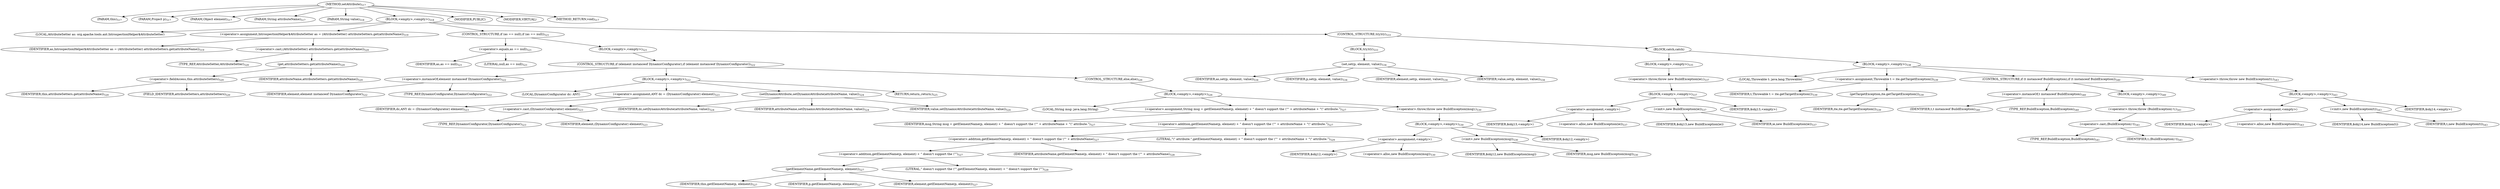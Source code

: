 digraph "setAttribute" {  
"789" [label = <(METHOD,setAttribute)<SUB>517</SUB>> ]
"21" [label = <(PARAM,this)<SUB>517</SUB>> ]
"790" [label = <(PARAM,Project p)<SUB>517</SUB>> ]
"791" [label = <(PARAM,Object element)<SUB>517</SUB>> ]
"792" [label = <(PARAM,String attributeName)<SUB>517</SUB>> ]
"793" [label = <(PARAM,String value)<SUB>518</SUB>> ]
"794" [label = <(BLOCK,&lt;empty&gt;,&lt;empty&gt;)<SUB>518</SUB>> ]
"795" [label = <(LOCAL,AttributeSetter as: org.apache.tools.ant.IntrospectionHelper$AttributeSetter)> ]
"796" [label = <(&lt;operator&gt;.assignment,IntrospectionHelper$AttributeSetter as = (AttributeSetter) attributeSetters.get(attributeName))<SUB>519</SUB>> ]
"797" [label = <(IDENTIFIER,as,IntrospectionHelper$AttributeSetter as = (AttributeSetter) attributeSetters.get(attributeName))<SUB>519</SUB>> ]
"798" [label = <(&lt;operator&gt;.cast,(AttributeSetter) attributeSetters.get(attributeName))<SUB>520</SUB>> ]
"799" [label = <(TYPE_REF,AttributeSetter,AttributeSetter)<SUB>520</SUB>> ]
"800" [label = <(get,attributeSetters.get(attributeName))<SUB>520</SUB>> ]
"801" [label = <(&lt;operator&gt;.fieldAccess,this.attributeSetters)<SUB>520</SUB>> ]
"802" [label = <(IDENTIFIER,this,attributeSetters.get(attributeName))<SUB>520</SUB>> ]
"803" [label = <(FIELD_IDENTIFIER,attributeSetters,attributeSetters)<SUB>520</SUB>> ]
"804" [label = <(IDENTIFIER,attributeName,attributeSetters.get(attributeName))<SUB>520</SUB>> ]
"805" [label = <(CONTROL_STRUCTURE,if (as == null),if (as == null))<SUB>521</SUB>> ]
"806" [label = <(&lt;operator&gt;.equals,as == null)<SUB>521</SUB>> ]
"807" [label = <(IDENTIFIER,as,as == null)<SUB>521</SUB>> ]
"808" [label = <(LITERAL,null,as == null)<SUB>521</SUB>> ]
"809" [label = <(BLOCK,&lt;empty&gt;,&lt;empty&gt;)<SUB>521</SUB>> ]
"810" [label = <(CONTROL_STRUCTURE,if (element instanceof DynamicConfigurator),if (element instanceof DynamicConfigurator))<SUB>522</SUB>> ]
"811" [label = <(&lt;operator&gt;.instanceOf,element instanceof DynamicConfigurator)<SUB>522</SUB>> ]
"812" [label = <(IDENTIFIER,element,element instanceof DynamicConfigurator)<SUB>522</SUB>> ]
"813" [label = <(TYPE_REF,DynamicConfigurator,DynamicConfigurator)<SUB>522</SUB>> ]
"814" [label = <(BLOCK,&lt;empty&gt;,&lt;empty&gt;)<SUB>522</SUB>> ]
"815" [label = <(LOCAL,DynamicConfigurator dc: ANY)> ]
"816" [label = <(&lt;operator&gt;.assignment,ANY dc = (DynamicConfigurator) element)<SUB>523</SUB>> ]
"817" [label = <(IDENTIFIER,dc,ANY dc = (DynamicConfigurator) element)<SUB>523</SUB>> ]
"818" [label = <(&lt;operator&gt;.cast,(DynamicConfigurator) element)<SUB>523</SUB>> ]
"819" [label = <(TYPE_REF,DynamicConfigurator,DynamicConfigurator)<SUB>523</SUB>> ]
"820" [label = <(IDENTIFIER,element,(DynamicConfigurator) element)<SUB>523</SUB>> ]
"821" [label = <(setDynamicAttribute,setDynamicAttribute(attributeName, value))<SUB>524</SUB>> ]
"822" [label = <(IDENTIFIER,dc,setDynamicAttribute(attributeName, value))<SUB>524</SUB>> ]
"823" [label = <(IDENTIFIER,attributeName,setDynamicAttribute(attributeName, value))<SUB>524</SUB>> ]
"824" [label = <(IDENTIFIER,value,setDynamicAttribute(attributeName, value))<SUB>524</SUB>> ]
"825" [label = <(RETURN,return;,return;)<SUB>525</SUB>> ]
"826" [label = <(CONTROL_STRUCTURE,else,else)<SUB>526</SUB>> ]
"827" [label = <(BLOCK,&lt;empty&gt;,&lt;empty&gt;)<SUB>526</SUB>> ]
"828" [label = <(LOCAL,String msg: java.lang.String)> ]
"829" [label = <(&lt;operator&gt;.assignment,String msg = getElementName(p, element) + &quot; doesn't support the \&quot;&quot; + attributeName + &quot;\&quot; attribute.&quot;)<SUB>527</SUB>> ]
"830" [label = <(IDENTIFIER,msg,String msg = getElementName(p, element) + &quot; doesn't support the \&quot;&quot; + attributeName + &quot;\&quot; attribute.&quot;)<SUB>527</SUB>> ]
"831" [label = <(&lt;operator&gt;.addition,getElementName(p, element) + &quot; doesn't support the \&quot;&quot; + attributeName + &quot;\&quot; attribute.&quot;)<SUB>527</SUB>> ]
"832" [label = <(&lt;operator&gt;.addition,getElementName(p, element) + &quot; doesn't support the \&quot;&quot; + attributeName)<SUB>527</SUB>> ]
"833" [label = <(&lt;operator&gt;.addition,getElementName(p, element) + &quot; doesn't support the \&quot;&quot;)<SUB>527</SUB>> ]
"834" [label = <(getElementName,getElementName(p, element))<SUB>527</SUB>> ]
"20" [label = <(IDENTIFIER,this,getElementName(p, element))<SUB>527</SUB>> ]
"835" [label = <(IDENTIFIER,p,getElementName(p, element))<SUB>527</SUB>> ]
"836" [label = <(IDENTIFIER,element,getElementName(p, element))<SUB>527</SUB>> ]
"837" [label = <(LITERAL,&quot; doesn't support the \&quot;&quot;,getElementName(p, element) + &quot; doesn't support the \&quot;&quot;)<SUB>528</SUB>> ]
"838" [label = <(IDENTIFIER,attributeName,getElementName(p, element) + &quot; doesn't support the \&quot;&quot; + attributeName)<SUB>528</SUB>> ]
"839" [label = <(LITERAL,&quot;\&quot; attribute.&quot;,getElementName(p, element) + &quot; doesn't support the \&quot;&quot; + attributeName + &quot;\&quot; attribute.&quot;)<SUB>529</SUB>> ]
"840" [label = <(&lt;operator&gt;.throw,throw new BuildException(msg);)<SUB>530</SUB>> ]
"841" [label = <(BLOCK,&lt;empty&gt;,&lt;empty&gt;)<SUB>530</SUB>> ]
"842" [label = <(&lt;operator&gt;.assignment,&lt;empty&gt;)> ]
"843" [label = <(IDENTIFIER,$obj12,&lt;empty&gt;)> ]
"844" [label = <(&lt;operator&gt;.alloc,new BuildException(msg))<SUB>530</SUB>> ]
"845" [label = <(&lt;init&gt;,new BuildException(msg))<SUB>530</SUB>> ]
"846" [label = <(IDENTIFIER,$obj12,new BuildException(msg))> ]
"847" [label = <(IDENTIFIER,msg,new BuildException(msg))<SUB>530</SUB>> ]
"848" [label = <(IDENTIFIER,$obj12,&lt;empty&gt;)> ]
"849" [label = <(CONTROL_STRUCTURE,try,try)<SUB>533</SUB>> ]
"850" [label = <(BLOCK,try,try)<SUB>533</SUB>> ]
"851" [label = <(set,set(p, element, value))<SUB>534</SUB>> ]
"852" [label = <(IDENTIFIER,as,set(p, element, value))<SUB>534</SUB>> ]
"853" [label = <(IDENTIFIER,p,set(p, element, value))<SUB>534</SUB>> ]
"854" [label = <(IDENTIFIER,element,set(p, element, value))<SUB>534</SUB>> ]
"855" [label = <(IDENTIFIER,value,set(p, element, value))<SUB>534</SUB>> ]
"856" [label = <(BLOCK,catch,catch)> ]
"857" [label = <(BLOCK,&lt;empty&gt;,&lt;empty&gt;)<SUB>535</SUB>> ]
"858" [label = <(&lt;operator&gt;.throw,throw new BuildException(ie);)<SUB>537</SUB>> ]
"859" [label = <(BLOCK,&lt;empty&gt;,&lt;empty&gt;)<SUB>537</SUB>> ]
"860" [label = <(&lt;operator&gt;.assignment,&lt;empty&gt;)> ]
"861" [label = <(IDENTIFIER,$obj13,&lt;empty&gt;)> ]
"862" [label = <(&lt;operator&gt;.alloc,new BuildException(ie))<SUB>537</SUB>> ]
"863" [label = <(&lt;init&gt;,new BuildException(ie))<SUB>537</SUB>> ]
"864" [label = <(IDENTIFIER,$obj13,new BuildException(ie))> ]
"865" [label = <(IDENTIFIER,ie,new BuildException(ie))<SUB>537</SUB>> ]
"866" [label = <(IDENTIFIER,$obj13,&lt;empty&gt;)> ]
"867" [label = <(BLOCK,&lt;empty&gt;,&lt;empty&gt;)<SUB>538</SUB>> ]
"868" [label = <(LOCAL,Throwable t: java.lang.Throwable)> ]
"869" [label = <(&lt;operator&gt;.assignment,Throwable t = ite.getTargetException())<SUB>539</SUB>> ]
"870" [label = <(IDENTIFIER,t,Throwable t = ite.getTargetException())<SUB>539</SUB>> ]
"871" [label = <(getTargetException,ite.getTargetException())<SUB>539</SUB>> ]
"872" [label = <(IDENTIFIER,ite,ite.getTargetException())<SUB>539</SUB>> ]
"873" [label = <(CONTROL_STRUCTURE,if (t instanceof BuildException),if (t instanceof BuildException))<SUB>540</SUB>> ]
"874" [label = <(&lt;operator&gt;.instanceOf,t instanceof BuildException)<SUB>540</SUB>> ]
"875" [label = <(IDENTIFIER,t,t instanceof BuildException)<SUB>540</SUB>> ]
"876" [label = <(TYPE_REF,BuildException,BuildException)<SUB>540</SUB>> ]
"877" [label = <(BLOCK,&lt;empty&gt;,&lt;empty&gt;)<SUB>540</SUB>> ]
"878" [label = <(&lt;operator&gt;.throw,throw (BuildException) t;)<SUB>541</SUB>> ]
"879" [label = <(&lt;operator&gt;.cast,(BuildException) t)<SUB>541</SUB>> ]
"880" [label = <(TYPE_REF,BuildException,BuildException)<SUB>541</SUB>> ]
"881" [label = <(IDENTIFIER,t,(BuildException) t)<SUB>541</SUB>> ]
"882" [label = <(&lt;operator&gt;.throw,throw new BuildException(t);)<SUB>543</SUB>> ]
"883" [label = <(BLOCK,&lt;empty&gt;,&lt;empty&gt;)<SUB>543</SUB>> ]
"884" [label = <(&lt;operator&gt;.assignment,&lt;empty&gt;)> ]
"885" [label = <(IDENTIFIER,$obj14,&lt;empty&gt;)> ]
"886" [label = <(&lt;operator&gt;.alloc,new BuildException(t))<SUB>543</SUB>> ]
"887" [label = <(&lt;init&gt;,new BuildException(t))<SUB>543</SUB>> ]
"888" [label = <(IDENTIFIER,$obj14,new BuildException(t))> ]
"889" [label = <(IDENTIFIER,t,new BuildException(t))<SUB>543</SUB>> ]
"890" [label = <(IDENTIFIER,$obj14,&lt;empty&gt;)> ]
"891" [label = <(MODIFIER,PUBLIC)> ]
"892" [label = <(MODIFIER,VIRTUAL)> ]
"893" [label = <(METHOD_RETURN,void)<SUB>517</SUB>> ]
  "789" -> "21" 
  "789" -> "790" 
  "789" -> "791" 
  "789" -> "792" 
  "789" -> "793" 
  "789" -> "794" 
  "789" -> "891" 
  "789" -> "892" 
  "789" -> "893" 
  "794" -> "795" 
  "794" -> "796" 
  "794" -> "805" 
  "794" -> "849" 
  "796" -> "797" 
  "796" -> "798" 
  "798" -> "799" 
  "798" -> "800" 
  "800" -> "801" 
  "800" -> "804" 
  "801" -> "802" 
  "801" -> "803" 
  "805" -> "806" 
  "805" -> "809" 
  "806" -> "807" 
  "806" -> "808" 
  "809" -> "810" 
  "810" -> "811" 
  "810" -> "814" 
  "810" -> "826" 
  "811" -> "812" 
  "811" -> "813" 
  "814" -> "815" 
  "814" -> "816" 
  "814" -> "821" 
  "814" -> "825" 
  "816" -> "817" 
  "816" -> "818" 
  "818" -> "819" 
  "818" -> "820" 
  "821" -> "822" 
  "821" -> "823" 
  "821" -> "824" 
  "826" -> "827" 
  "827" -> "828" 
  "827" -> "829" 
  "827" -> "840" 
  "829" -> "830" 
  "829" -> "831" 
  "831" -> "832" 
  "831" -> "839" 
  "832" -> "833" 
  "832" -> "838" 
  "833" -> "834" 
  "833" -> "837" 
  "834" -> "20" 
  "834" -> "835" 
  "834" -> "836" 
  "840" -> "841" 
  "841" -> "842" 
  "841" -> "845" 
  "841" -> "848" 
  "842" -> "843" 
  "842" -> "844" 
  "845" -> "846" 
  "845" -> "847" 
  "849" -> "850" 
  "849" -> "856" 
  "850" -> "851" 
  "851" -> "852" 
  "851" -> "853" 
  "851" -> "854" 
  "851" -> "855" 
  "856" -> "857" 
  "856" -> "867" 
  "857" -> "858" 
  "858" -> "859" 
  "859" -> "860" 
  "859" -> "863" 
  "859" -> "866" 
  "860" -> "861" 
  "860" -> "862" 
  "863" -> "864" 
  "863" -> "865" 
  "867" -> "868" 
  "867" -> "869" 
  "867" -> "873" 
  "867" -> "882" 
  "869" -> "870" 
  "869" -> "871" 
  "871" -> "872" 
  "873" -> "874" 
  "873" -> "877" 
  "874" -> "875" 
  "874" -> "876" 
  "877" -> "878" 
  "878" -> "879" 
  "879" -> "880" 
  "879" -> "881" 
  "882" -> "883" 
  "883" -> "884" 
  "883" -> "887" 
  "883" -> "890" 
  "884" -> "885" 
  "884" -> "886" 
  "887" -> "888" 
  "887" -> "889" 
}
